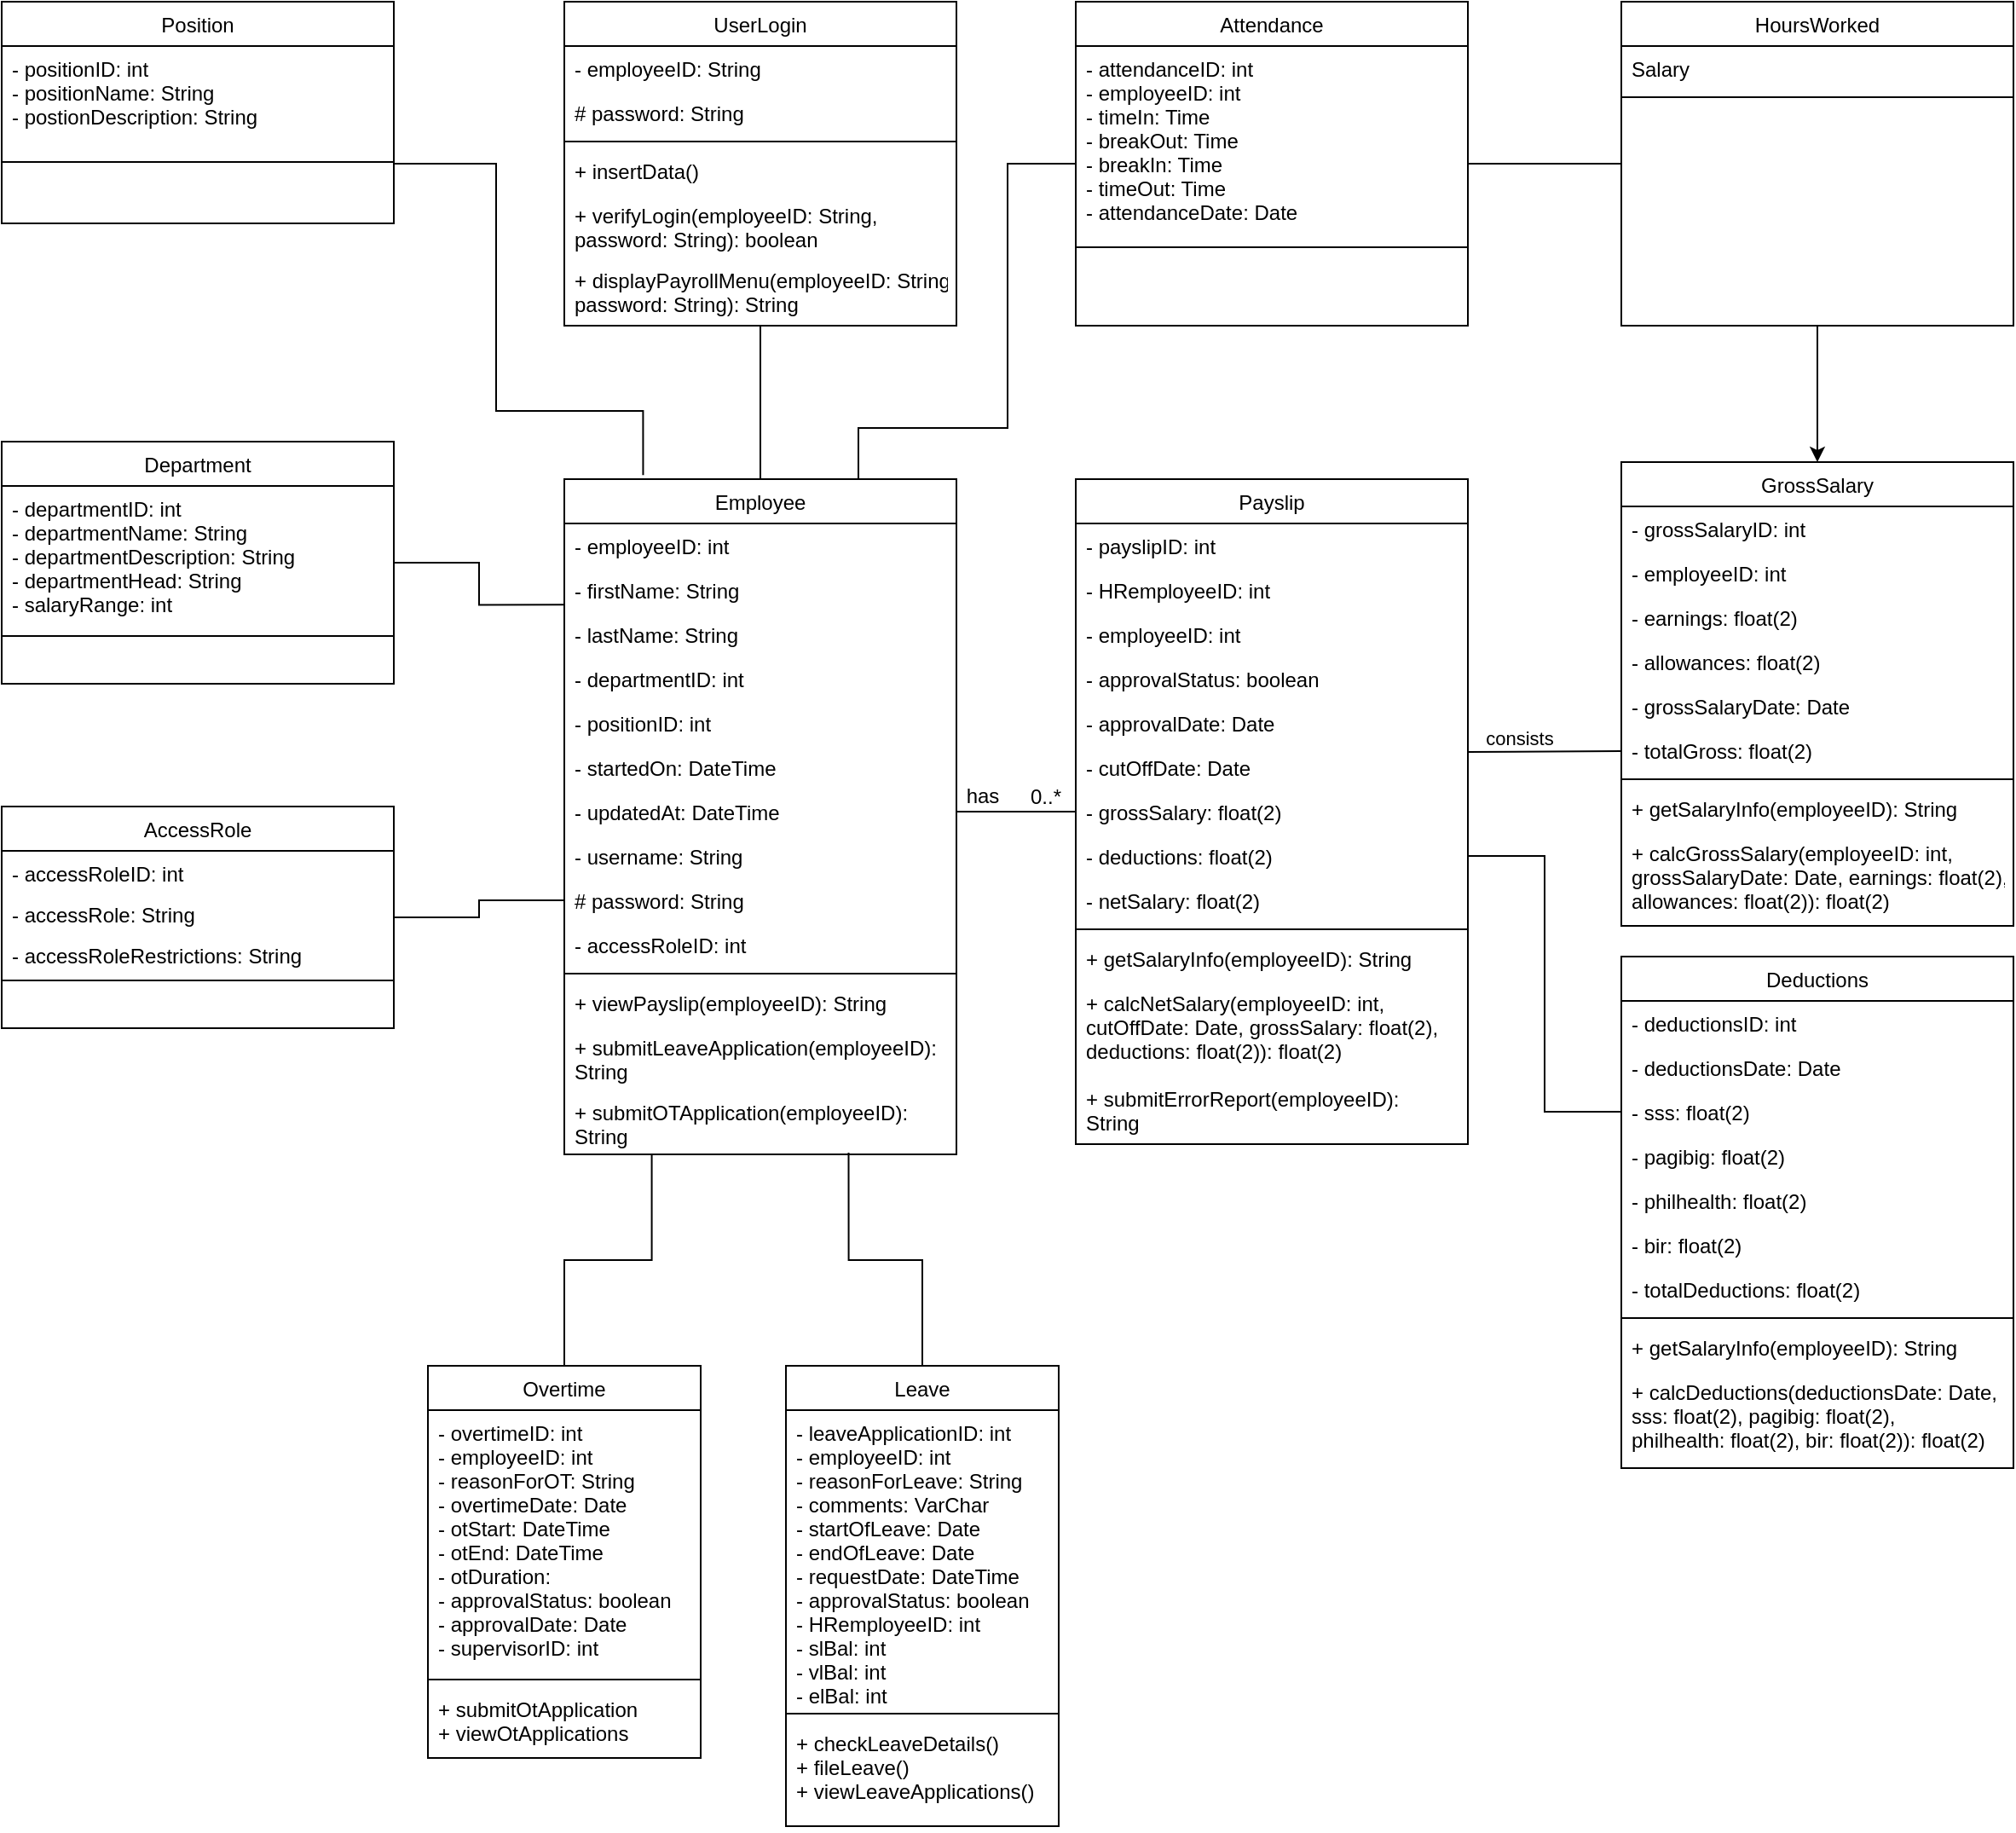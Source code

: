 <mxfile version="23.1.1" type="github">
  <diagram id="C5RBs43oDa-KdzZeNtuy" name="Page-1">
    <mxGraphModel dx="1443" dy="1530" grid="1" gridSize="10" guides="1" tooltips="1" connect="1" arrows="1" fold="1" page="1" pageScale="1" pageWidth="827" pageHeight="1169" math="0" shadow="0">
      <root>
        <mxCell id="WIyWlLk6GJQsqaUBKTNV-0" />
        <mxCell id="WIyWlLk6GJQsqaUBKTNV-1" parent="WIyWlLk6GJQsqaUBKTNV-0" />
        <mxCell id="zkfFHV4jXpPFQw0GAbJ--0" value="Employee" style="swimlane;fontStyle=0;align=center;verticalAlign=top;childLayout=stackLayout;horizontal=1;startSize=26;horizontalStack=0;resizeParent=1;resizeLast=0;collapsible=1;marginBottom=0;rounded=0;shadow=0;strokeWidth=1;" parent="WIyWlLk6GJQsqaUBKTNV-1" vertex="1">
          <mxGeometry x="150" y="120" width="230" height="396" as="geometry">
            <mxRectangle x="230" y="140" width="160" height="26" as="alternateBounds" />
          </mxGeometry>
        </mxCell>
        <mxCell id="zkfFHV4jXpPFQw0GAbJ--1" value="- employeeID: int" style="text;align=left;verticalAlign=top;spacingLeft=4;spacingRight=4;overflow=hidden;rotatable=0;points=[[0,0.5],[1,0.5]];portConstraint=eastwest;" parent="zkfFHV4jXpPFQw0GAbJ--0" vertex="1">
          <mxGeometry y="26" width="230" height="26" as="geometry" />
        </mxCell>
        <mxCell id="zkfFHV4jXpPFQw0GAbJ--2" value="- firstName: String" style="text;align=left;verticalAlign=top;spacingLeft=4;spacingRight=4;overflow=hidden;rotatable=0;points=[[0,0.5],[1,0.5]];portConstraint=eastwest;rounded=0;shadow=0;html=0;" parent="zkfFHV4jXpPFQw0GAbJ--0" vertex="1">
          <mxGeometry y="52" width="230" height="26" as="geometry" />
        </mxCell>
        <mxCell id="zkfFHV4jXpPFQw0GAbJ--3" value="- lastName: String" style="text;align=left;verticalAlign=top;spacingLeft=4;spacingRight=4;overflow=hidden;rotatable=0;points=[[0,0.5],[1,0.5]];portConstraint=eastwest;rounded=0;shadow=0;html=0;" parent="zkfFHV4jXpPFQw0GAbJ--0" vertex="1">
          <mxGeometry y="78" width="230" height="26" as="geometry" />
        </mxCell>
        <mxCell id="63dv5Mix3nnoArStRlTF-7" value="- departmentID: int" style="text;align=left;verticalAlign=top;spacingLeft=4;spacingRight=4;overflow=hidden;rotatable=0;points=[[0,0.5],[1,0.5]];portConstraint=eastwest;rounded=0;shadow=0;html=0;" parent="zkfFHV4jXpPFQw0GAbJ--0" vertex="1">
          <mxGeometry y="104" width="230" height="26" as="geometry" />
        </mxCell>
        <mxCell id="63dv5Mix3nnoArStRlTF-6" value="- positionID: int" style="text;align=left;verticalAlign=top;spacingLeft=4;spacingRight=4;overflow=hidden;rotatable=0;points=[[0,0.5],[1,0.5]];portConstraint=eastwest;rounded=0;shadow=0;html=0;" parent="zkfFHV4jXpPFQw0GAbJ--0" vertex="1">
          <mxGeometry y="130" width="230" height="26" as="geometry" />
        </mxCell>
        <mxCell id="63dv5Mix3nnoArStRlTF-4" value="- startedOn: DateTime" style="text;align=left;verticalAlign=top;spacingLeft=4;spacingRight=4;overflow=hidden;rotatable=0;points=[[0,0.5],[1,0.5]];portConstraint=eastwest;rounded=0;shadow=0;html=0;" parent="zkfFHV4jXpPFQw0GAbJ--0" vertex="1">
          <mxGeometry y="156" width="230" height="26" as="geometry" />
        </mxCell>
        <mxCell id="63dv5Mix3nnoArStRlTF-48" value="- updatedAt: DateTime" style="text;align=left;verticalAlign=top;spacingLeft=4;spacingRight=4;overflow=hidden;rotatable=0;points=[[0,0.5],[1,0.5]];portConstraint=eastwest;rounded=0;shadow=0;html=0;" parent="zkfFHV4jXpPFQw0GAbJ--0" vertex="1">
          <mxGeometry y="182" width="230" height="26" as="geometry" />
        </mxCell>
        <mxCell id="63dv5Mix3nnoArStRlTF-59" value="- username: String" style="text;align=left;verticalAlign=top;spacingLeft=4;spacingRight=4;overflow=hidden;rotatable=0;points=[[0,0.5],[1,0.5]];portConstraint=eastwest;rounded=0;shadow=0;html=0;" parent="zkfFHV4jXpPFQw0GAbJ--0" vertex="1">
          <mxGeometry y="208" width="230" height="26" as="geometry" />
        </mxCell>
        <mxCell id="63dv5Mix3nnoArStRlTF-60" value="# password: String" style="text;align=left;verticalAlign=top;spacingLeft=4;spacingRight=4;overflow=hidden;rotatable=0;points=[[0,0.5],[1,0.5]];portConstraint=eastwest;rounded=0;shadow=0;html=0;" parent="zkfFHV4jXpPFQw0GAbJ--0" vertex="1">
          <mxGeometry y="234" width="230" height="26" as="geometry" />
        </mxCell>
        <mxCell id="63dv5Mix3nnoArStRlTF-61" value="- accessRoleID: int" style="text;align=left;verticalAlign=top;spacingLeft=4;spacingRight=4;overflow=hidden;rotatable=0;points=[[0,0.5],[1,0.5]];portConstraint=eastwest;rounded=0;shadow=0;html=0;" parent="zkfFHV4jXpPFQw0GAbJ--0" vertex="1">
          <mxGeometry y="260" width="230" height="26" as="geometry" />
        </mxCell>
        <mxCell id="zkfFHV4jXpPFQw0GAbJ--4" value="" style="line;html=1;strokeWidth=1;align=left;verticalAlign=middle;spacingTop=-1;spacingLeft=3;spacingRight=3;rotatable=0;labelPosition=right;points=[];portConstraint=eastwest;" parent="zkfFHV4jXpPFQw0GAbJ--0" vertex="1">
          <mxGeometry y="286" width="230" height="8" as="geometry" />
        </mxCell>
        <mxCell id="zkfFHV4jXpPFQw0GAbJ--5" value="+ viewPayslip(employeeID): String" style="text;align=left;verticalAlign=top;spacingLeft=4;spacingRight=4;overflow=hidden;rotatable=0;points=[[0,0.5],[1,0.5]];portConstraint=eastwest;" parent="zkfFHV4jXpPFQw0GAbJ--0" vertex="1">
          <mxGeometry y="294" width="230" height="26" as="geometry" />
        </mxCell>
        <mxCell id="63dv5Mix3nnoArStRlTF-50" value="+ submitLeaveApplication(employeeID): &#xa;String" style="text;align=left;verticalAlign=top;spacingLeft=4;spacingRight=4;overflow=hidden;rotatable=0;points=[[0,0.5],[1,0.5]];portConstraint=eastwest;" parent="zkfFHV4jXpPFQw0GAbJ--0" vertex="1">
          <mxGeometry y="320" width="230" height="38" as="geometry" />
        </mxCell>
        <mxCell id="63dv5Mix3nnoArStRlTF-51" value="+ submitOTApplication(employeeID): &#xa;String" style="text;align=left;verticalAlign=top;spacingLeft=4;spacingRight=4;overflow=hidden;rotatable=0;points=[[0,0.5],[1,0.5]];portConstraint=eastwest;" parent="zkfFHV4jXpPFQw0GAbJ--0" vertex="1">
          <mxGeometry y="358" width="230" height="38" as="geometry" />
        </mxCell>
        <mxCell id="zkfFHV4jXpPFQw0GAbJ--6" value="Overtime" style="swimlane;fontStyle=0;align=center;verticalAlign=top;childLayout=stackLayout;horizontal=1;startSize=26;horizontalStack=0;resizeParent=1;resizeLast=0;collapsible=1;marginBottom=0;rounded=0;shadow=0;strokeWidth=1;" parent="WIyWlLk6GJQsqaUBKTNV-1" vertex="1">
          <mxGeometry x="70" y="640" width="160" height="230" as="geometry">
            <mxRectangle x="130" y="380" width="160" height="26" as="alternateBounds" />
          </mxGeometry>
        </mxCell>
        <mxCell id="zkfFHV4jXpPFQw0GAbJ--7" value="- overtimeID: int&#xa;- employeeID: int&#xa;- reasonForOT: String&#xa;- overtimeDate: Date&#xa;- otStart: DateTime&#xa;- otEnd: DateTime&#xa;- otDuration: &#xa;- approvalStatus: boolean&#xa;- approvalDate: Date&#xa;- supervisorID: int" style="text;align=left;verticalAlign=top;spacingLeft=4;spacingRight=4;overflow=hidden;rotatable=0;points=[[0,0.5],[1,0.5]];portConstraint=eastwest;" parent="zkfFHV4jXpPFQw0GAbJ--6" vertex="1">
          <mxGeometry y="26" width="160" height="154" as="geometry" />
        </mxCell>
        <mxCell id="zkfFHV4jXpPFQw0GAbJ--9" value="" style="line;html=1;strokeWidth=1;align=left;verticalAlign=middle;spacingTop=-1;spacingLeft=3;spacingRight=3;rotatable=0;labelPosition=right;points=[];portConstraint=eastwest;" parent="zkfFHV4jXpPFQw0GAbJ--6" vertex="1">
          <mxGeometry y="180" width="160" height="8" as="geometry" />
        </mxCell>
        <mxCell id="zkfFHV4jXpPFQw0GAbJ--10" value="+ submitOtApplication&#xa;+ viewOtApplications" style="text;align=left;verticalAlign=top;spacingLeft=4;spacingRight=4;overflow=hidden;rotatable=0;points=[[0,0.5],[1,0.5]];portConstraint=eastwest;fontStyle=0" parent="zkfFHV4jXpPFQw0GAbJ--6" vertex="1">
          <mxGeometry y="188" width="160" height="42" as="geometry" />
        </mxCell>
        <mxCell id="zkfFHV4jXpPFQw0GAbJ--13" value="Leave" style="swimlane;fontStyle=0;align=center;verticalAlign=top;childLayout=stackLayout;horizontal=1;startSize=26;horizontalStack=0;resizeParent=1;resizeLast=0;collapsible=1;marginBottom=0;rounded=0;shadow=0;strokeWidth=1;" parent="WIyWlLk6GJQsqaUBKTNV-1" vertex="1">
          <mxGeometry x="280" y="640" width="160" height="270" as="geometry">
            <mxRectangle x="340" y="380" width="170" height="26" as="alternateBounds" />
          </mxGeometry>
        </mxCell>
        <mxCell id="zkfFHV4jXpPFQw0GAbJ--14" value="- leaveApplicationID: int&#xa;- employeeID: int&#xa;- reasonForLeave: String&#xa;- comments: VarChar&#xa;- startOfLeave: Date&#xa;- endOfLeave: Date&#xa;- requestDate: DateTime&#xa;- approvalStatus: boolean&#xa;- HRemployeeID: int&#xa;- slBal: int&#xa;- vlBal: int&#xa;- elBal: int" style="text;align=left;verticalAlign=top;spacingLeft=4;spacingRight=4;overflow=hidden;rotatable=0;points=[[0,0.5],[1,0.5]];portConstraint=eastwest;" parent="zkfFHV4jXpPFQw0GAbJ--13" vertex="1">
          <mxGeometry y="26" width="160" height="174" as="geometry" />
        </mxCell>
        <mxCell id="zkfFHV4jXpPFQw0GAbJ--15" value="" style="line;html=1;strokeWidth=1;align=left;verticalAlign=middle;spacingTop=-1;spacingLeft=3;spacingRight=3;rotatable=0;labelPosition=right;points=[];portConstraint=eastwest;" parent="zkfFHV4jXpPFQw0GAbJ--13" vertex="1">
          <mxGeometry y="200" width="160" height="8" as="geometry" />
        </mxCell>
        <mxCell id="63dv5Mix3nnoArStRlTF-93" value="+ checkLeaveDetails()&#xa;+ fileLeave()&#xa;+ viewLeaveApplications()" style="text;align=left;verticalAlign=top;spacingLeft=4;spacingRight=4;overflow=hidden;rotatable=0;points=[[0,0.5],[1,0.5]];portConstraint=eastwest;" parent="zkfFHV4jXpPFQw0GAbJ--13" vertex="1">
          <mxGeometry y="208" width="160" height="62" as="geometry" />
        </mxCell>
        <mxCell id="zkfFHV4jXpPFQw0GAbJ--17" value="Payslip" style="swimlane;fontStyle=0;align=center;verticalAlign=top;childLayout=stackLayout;horizontal=1;startSize=26;horizontalStack=0;resizeParent=1;resizeLast=0;collapsible=1;marginBottom=0;rounded=0;shadow=0;strokeWidth=1;" parent="WIyWlLk6GJQsqaUBKTNV-1" vertex="1">
          <mxGeometry x="450" y="120" width="230" height="390" as="geometry">
            <mxRectangle x="550" y="140" width="160" height="26" as="alternateBounds" />
          </mxGeometry>
        </mxCell>
        <mxCell id="zkfFHV4jXpPFQw0GAbJ--18" value="- payslipID: int" style="text;align=left;verticalAlign=top;spacingLeft=4;spacingRight=4;overflow=hidden;rotatable=0;points=[[0,0.5],[1,0.5]];portConstraint=eastwest;" parent="zkfFHV4jXpPFQw0GAbJ--17" vertex="1">
          <mxGeometry y="26" width="230" height="26" as="geometry" />
        </mxCell>
        <mxCell id="63dv5Mix3nnoArStRlTF-10" value="- HRemployeeID: int" style="text;align=left;verticalAlign=top;spacingLeft=4;spacingRight=4;overflow=hidden;rotatable=0;points=[[0,0.5],[1,0.5]];portConstraint=eastwest;rounded=0;shadow=0;html=0;" parent="zkfFHV4jXpPFQw0GAbJ--17" vertex="1">
          <mxGeometry y="52" width="230" height="26" as="geometry" />
        </mxCell>
        <mxCell id="zkfFHV4jXpPFQw0GAbJ--19" value="- employeeID: int" style="text;align=left;verticalAlign=top;spacingLeft=4;spacingRight=4;overflow=hidden;rotatable=0;points=[[0,0.5],[1,0.5]];portConstraint=eastwest;rounded=0;shadow=0;html=0;" parent="zkfFHV4jXpPFQw0GAbJ--17" vertex="1">
          <mxGeometry y="78" width="230" height="26" as="geometry" />
        </mxCell>
        <mxCell id="63dv5Mix3nnoArStRlTF-8" value="- approvalStatus: boolean" style="text;align=left;verticalAlign=top;spacingLeft=4;spacingRight=4;overflow=hidden;rotatable=0;points=[[0,0.5],[1,0.5]];portConstraint=eastwest;rounded=0;shadow=0;html=0;" parent="zkfFHV4jXpPFQw0GAbJ--17" vertex="1">
          <mxGeometry y="104" width="230" height="26" as="geometry" />
        </mxCell>
        <mxCell id="63dv5Mix3nnoArStRlTF-9" value="- approvalDate: Date" style="text;align=left;verticalAlign=top;spacingLeft=4;spacingRight=4;overflow=hidden;rotatable=0;points=[[0,0.5],[1,0.5]];portConstraint=eastwest;rounded=0;shadow=0;html=0;" parent="zkfFHV4jXpPFQw0GAbJ--17" vertex="1">
          <mxGeometry y="130" width="230" height="26" as="geometry" />
        </mxCell>
        <mxCell id="zkfFHV4jXpPFQw0GAbJ--20" value="- cutOffDate: Date" style="text;align=left;verticalAlign=top;spacingLeft=4;spacingRight=4;overflow=hidden;rotatable=0;points=[[0,0.5],[1,0.5]];portConstraint=eastwest;rounded=0;shadow=0;html=0;" parent="zkfFHV4jXpPFQw0GAbJ--17" vertex="1">
          <mxGeometry y="156" width="230" height="26" as="geometry" />
        </mxCell>
        <mxCell id="zkfFHV4jXpPFQw0GAbJ--21" value="- grossSalary: float(2)" style="text;align=left;verticalAlign=top;spacingLeft=4;spacingRight=4;overflow=hidden;rotatable=0;points=[[0,0.5],[1,0.5]];portConstraint=eastwest;rounded=0;shadow=0;html=0;" parent="zkfFHV4jXpPFQw0GAbJ--17" vertex="1">
          <mxGeometry y="182" width="230" height="26" as="geometry" />
        </mxCell>
        <mxCell id="zkfFHV4jXpPFQw0GAbJ--22" value="- deductions: float(2)" style="text;align=left;verticalAlign=top;spacingLeft=4;spacingRight=4;overflow=hidden;rotatable=0;points=[[0,0.5],[1,0.5]];portConstraint=eastwest;rounded=0;shadow=0;html=0;" parent="zkfFHV4jXpPFQw0GAbJ--17" vertex="1">
          <mxGeometry y="208" width="230" height="26" as="geometry" />
        </mxCell>
        <mxCell id="63dv5Mix3nnoArStRlTF-47" value="- netSalary: float(2)" style="text;align=left;verticalAlign=top;spacingLeft=4;spacingRight=4;overflow=hidden;rotatable=0;points=[[0,0.5],[1,0.5]];portConstraint=eastwest;rounded=0;shadow=0;html=0;" parent="zkfFHV4jXpPFQw0GAbJ--17" vertex="1">
          <mxGeometry y="234" width="230" height="26" as="geometry" />
        </mxCell>
        <mxCell id="zkfFHV4jXpPFQw0GAbJ--23" value="" style="line;html=1;strokeWidth=1;align=left;verticalAlign=middle;spacingTop=-1;spacingLeft=3;spacingRight=3;rotatable=0;labelPosition=right;points=[];portConstraint=eastwest;" parent="zkfFHV4jXpPFQw0GAbJ--17" vertex="1">
          <mxGeometry y="260" width="230" height="8" as="geometry" />
        </mxCell>
        <mxCell id="zkfFHV4jXpPFQw0GAbJ--24" value="+ getSalaryInfo(employeeID): String" style="text;align=left;verticalAlign=top;spacingLeft=4;spacingRight=4;overflow=hidden;rotatable=0;points=[[0,0.5],[1,0.5]];portConstraint=eastwest;" parent="zkfFHV4jXpPFQw0GAbJ--17" vertex="1">
          <mxGeometry y="268" width="230" height="26" as="geometry" />
        </mxCell>
        <mxCell id="63dv5Mix3nnoArStRlTF-41" value="+ calcNetSalary(employeeID: int, &#xa;cutOffDate: Date, grossSalary: float(2), &#xa;deductions: float(2)): float(2)" style="text;align=left;verticalAlign=top;spacingLeft=4;spacingRight=4;overflow=hidden;rotatable=0;points=[[0,0.5],[1,0.5]];portConstraint=eastwest;" parent="zkfFHV4jXpPFQw0GAbJ--17" vertex="1">
          <mxGeometry y="294" width="230" height="56" as="geometry" />
        </mxCell>
        <mxCell id="63dv5Mix3nnoArStRlTF-53" value="+ submitErrorReport(employeeID): &#xa;String" style="text;align=left;verticalAlign=top;spacingLeft=4;spacingRight=4;overflow=hidden;rotatable=0;points=[[0,0.5],[1,0.5]];portConstraint=eastwest;" parent="zkfFHV4jXpPFQw0GAbJ--17" vertex="1">
          <mxGeometry y="350" width="230" height="40" as="geometry" />
        </mxCell>
        <mxCell id="zkfFHV4jXpPFQw0GAbJ--26" value="" style="endArrow=none;shadow=0;strokeWidth=1;rounded=0;endFill=0;edgeStyle=elbowEdgeStyle;elbow=vertical;" parent="WIyWlLk6GJQsqaUBKTNV-1" source="zkfFHV4jXpPFQw0GAbJ--0" target="zkfFHV4jXpPFQw0GAbJ--17" edge="1">
          <mxGeometry x="0.5" y="41" relative="1" as="geometry">
            <mxPoint x="380" y="192" as="sourcePoint" />
            <mxPoint x="540" y="192" as="targetPoint" />
            <mxPoint x="-40" y="32" as="offset" />
          </mxGeometry>
        </mxCell>
        <mxCell id="zkfFHV4jXpPFQw0GAbJ--27" value="" style="resizable=0;align=left;verticalAlign=bottom;labelBackgroundColor=none;fontSize=12;" parent="zkfFHV4jXpPFQw0GAbJ--26" connectable="0" vertex="1">
          <mxGeometry x="-1" relative="1" as="geometry">
            <mxPoint y="4" as="offset" />
          </mxGeometry>
        </mxCell>
        <mxCell id="zkfFHV4jXpPFQw0GAbJ--28" value="0..*" style="resizable=0;align=right;verticalAlign=bottom;labelBackgroundColor=none;fontSize=12;" parent="zkfFHV4jXpPFQw0GAbJ--26" connectable="0" vertex="1">
          <mxGeometry x="1" relative="1" as="geometry">
            <mxPoint x="-7" as="offset" />
          </mxGeometry>
        </mxCell>
        <mxCell id="zkfFHV4jXpPFQw0GAbJ--29" value="has" style="text;html=1;resizable=0;points=[];;align=center;verticalAlign=middle;labelBackgroundColor=none;rounded=0;shadow=0;strokeWidth=1;fontSize=12;" parent="zkfFHV4jXpPFQw0GAbJ--26" vertex="1" connectable="0">
          <mxGeometry x="0.5" y="49" relative="1" as="geometry">
            <mxPoint x="-38" y="40" as="offset" />
          </mxGeometry>
        </mxCell>
        <mxCell id="63dv5Mix3nnoArStRlTF-11" value="GrossSalary" style="swimlane;fontStyle=0;align=center;verticalAlign=top;childLayout=stackLayout;horizontal=1;startSize=26;horizontalStack=0;resizeParent=1;resizeLast=0;collapsible=1;marginBottom=0;rounded=0;shadow=0;strokeWidth=1;" parent="WIyWlLk6GJQsqaUBKTNV-1" vertex="1">
          <mxGeometry x="770" y="110" width="230" height="272" as="geometry">
            <mxRectangle x="550" y="140" width="160" height="26" as="alternateBounds" />
          </mxGeometry>
        </mxCell>
        <mxCell id="63dv5Mix3nnoArStRlTF-12" value="- grossSalaryID: int" style="text;align=left;verticalAlign=top;spacingLeft=4;spacingRight=4;overflow=hidden;rotatable=0;points=[[0,0.5],[1,0.5]];portConstraint=eastwest;" parent="63dv5Mix3nnoArStRlTF-11" vertex="1">
          <mxGeometry y="26" width="230" height="26" as="geometry" />
        </mxCell>
        <mxCell id="63dv5Mix3nnoArStRlTF-13" value="- employeeID: int" style="text;align=left;verticalAlign=top;spacingLeft=4;spacingRight=4;overflow=hidden;rotatable=0;points=[[0,0.5],[1,0.5]];portConstraint=eastwest;rounded=0;shadow=0;html=0;" parent="63dv5Mix3nnoArStRlTF-11" vertex="1">
          <mxGeometry y="52" width="230" height="26" as="geometry" />
        </mxCell>
        <mxCell id="63dv5Mix3nnoArStRlTF-14" value="- earnings: float(2)" style="text;align=left;verticalAlign=top;spacingLeft=4;spacingRight=4;overflow=hidden;rotatable=0;points=[[0,0.5],[1,0.5]];portConstraint=eastwest;rounded=0;shadow=0;html=0;" parent="63dv5Mix3nnoArStRlTF-11" vertex="1">
          <mxGeometry y="78" width="230" height="26" as="geometry" />
        </mxCell>
        <mxCell id="63dv5Mix3nnoArStRlTF-15" value="- allowances: float(2)" style="text;align=left;verticalAlign=top;spacingLeft=4;spacingRight=4;overflow=hidden;rotatable=0;points=[[0,0.5],[1,0.5]];portConstraint=eastwest;rounded=0;shadow=0;html=0;" parent="63dv5Mix3nnoArStRlTF-11" vertex="1">
          <mxGeometry y="104" width="230" height="26" as="geometry" />
        </mxCell>
        <mxCell id="63dv5Mix3nnoArStRlTF-16" value="- grossSalaryDate: Date" style="text;align=left;verticalAlign=top;spacingLeft=4;spacingRight=4;overflow=hidden;rotatable=0;points=[[0,0.5],[1,0.5]];portConstraint=eastwest;rounded=0;shadow=0;html=0;" parent="63dv5Mix3nnoArStRlTF-11" vertex="1">
          <mxGeometry y="130" width="230" height="26" as="geometry" />
        </mxCell>
        <mxCell id="63dv5Mix3nnoArStRlTF-43" value="- totalGross: float(2)" style="text;align=left;verticalAlign=top;spacingLeft=4;spacingRight=4;overflow=hidden;rotatable=0;points=[[0,0.5],[1,0.5]];portConstraint=eastwest;rounded=0;shadow=0;html=0;" parent="63dv5Mix3nnoArStRlTF-11" vertex="1">
          <mxGeometry y="156" width="230" height="26" as="geometry" />
        </mxCell>
        <mxCell id="63dv5Mix3nnoArStRlTF-20" value="" style="line;html=1;strokeWidth=1;align=left;verticalAlign=middle;spacingTop=-1;spacingLeft=3;spacingRight=3;rotatable=0;labelPosition=right;points=[];portConstraint=eastwest;" parent="63dv5Mix3nnoArStRlTF-11" vertex="1">
          <mxGeometry y="182" width="230" height="8" as="geometry" />
        </mxCell>
        <mxCell id="63dv5Mix3nnoArStRlTF-22" value="+ getSalaryInfo(employeeID): String" style="text;align=left;verticalAlign=top;spacingLeft=4;spacingRight=4;overflow=hidden;rotatable=0;points=[[0,0.5],[1,0.5]];portConstraint=eastwest;" parent="63dv5Mix3nnoArStRlTF-11" vertex="1">
          <mxGeometry y="190" width="230" height="26" as="geometry" />
        </mxCell>
        <mxCell id="63dv5Mix3nnoArStRlTF-21" value="+ calcGrossSalary(employeeID: int, &#xa;grossSalaryDate: Date, earnings: float(2), &#xa;allowances: float(2)): float(2)" style="text;align=left;verticalAlign=top;spacingLeft=4;spacingRight=4;overflow=hidden;rotatable=0;points=[[0,0.5],[1,0.5]];portConstraint=eastwest;" parent="63dv5Mix3nnoArStRlTF-11" vertex="1">
          <mxGeometry y="216" width="230" height="56" as="geometry" />
        </mxCell>
        <mxCell id="63dv5Mix3nnoArStRlTF-26" value="Deductions" style="swimlane;fontStyle=0;align=center;verticalAlign=top;childLayout=stackLayout;horizontal=1;startSize=26;horizontalStack=0;resizeParent=1;resizeLast=0;collapsible=1;marginBottom=0;rounded=0;shadow=0;strokeWidth=1;" parent="WIyWlLk6GJQsqaUBKTNV-1" vertex="1">
          <mxGeometry x="770" y="400" width="230" height="300" as="geometry">
            <mxRectangle x="550" y="140" width="160" height="26" as="alternateBounds" />
          </mxGeometry>
        </mxCell>
        <mxCell id="63dv5Mix3nnoArStRlTF-27" value="- deductionsID: int" style="text;align=left;verticalAlign=top;spacingLeft=4;spacingRight=4;overflow=hidden;rotatable=0;points=[[0,0.5],[1,0.5]];portConstraint=eastwest;" parent="63dv5Mix3nnoArStRlTF-26" vertex="1">
          <mxGeometry y="26" width="230" height="26" as="geometry" />
        </mxCell>
        <mxCell id="63dv5Mix3nnoArStRlTF-29" value="- deductionsDate: Date" style="text;align=left;verticalAlign=top;spacingLeft=4;spacingRight=4;overflow=hidden;rotatable=0;points=[[0,0.5],[1,0.5]];portConstraint=eastwest;rounded=0;shadow=0;html=0;" parent="63dv5Mix3nnoArStRlTF-26" vertex="1">
          <mxGeometry y="52" width="230" height="26" as="geometry" />
        </mxCell>
        <mxCell id="63dv5Mix3nnoArStRlTF-28" value="- sss: float(2)" style="text;align=left;verticalAlign=top;spacingLeft=4;spacingRight=4;overflow=hidden;rotatable=0;points=[[0,0.5],[1,0.5]];portConstraint=eastwest;rounded=0;shadow=0;html=0;" parent="63dv5Mix3nnoArStRlTF-26" vertex="1">
          <mxGeometry y="78" width="230" height="26" as="geometry" />
        </mxCell>
        <mxCell id="63dv5Mix3nnoArStRlTF-38" value="- pagibig: float(2)" style="text;align=left;verticalAlign=top;spacingLeft=4;spacingRight=4;overflow=hidden;rotatable=0;points=[[0,0.5],[1,0.5]];portConstraint=eastwest;rounded=0;shadow=0;html=0;" parent="63dv5Mix3nnoArStRlTF-26" vertex="1">
          <mxGeometry y="104" width="230" height="26" as="geometry" />
        </mxCell>
        <mxCell id="63dv5Mix3nnoArStRlTF-39" value="- philhealth: float(2)" style="text;align=left;verticalAlign=top;spacingLeft=4;spacingRight=4;overflow=hidden;rotatable=0;points=[[0,0.5],[1,0.5]];portConstraint=eastwest;rounded=0;shadow=0;html=0;" parent="63dv5Mix3nnoArStRlTF-26" vertex="1">
          <mxGeometry y="130" width="230" height="26" as="geometry" />
        </mxCell>
        <mxCell id="63dv5Mix3nnoArStRlTF-40" value="- bir: float(2)" style="text;align=left;verticalAlign=top;spacingLeft=4;spacingRight=4;overflow=hidden;rotatable=0;points=[[0,0.5],[1,0.5]];portConstraint=eastwest;rounded=0;shadow=0;html=0;" parent="63dv5Mix3nnoArStRlTF-26" vertex="1">
          <mxGeometry y="156" width="230" height="26" as="geometry" />
        </mxCell>
        <mxCell id="63dv5Mix3nnoArStRlTF-42" value="- totalDeductions: float(2)" style="text;align=left;verticalAlign=top;spacingLeft=4;spacingRight=4;overflow=hidden;rotatable=0;points=[[0,0.5],[1,0.5]];portConstraint=eastwest;rounded=0;shadow=0;html=0;" parent="63dv5Mix3nnoArStRlTF-26" vertex="1">
          <mxGeometry y="182" width="230" height="26" as="geometry" />
        </mxCell>
        <mxCell id="63dv5Mix3nnoArStRlTF-32" value="" style="line;html=1;strokeWidth=1;align=left;verticalAlign=middle;spacingTop=-1;spacingLeft=3;spacingRight=3;rotatable=0;labelPosition=right;points=[];portConstraint=eastwest;" parent="63dv5Mix3nnoArStRlTF-26" vertex="1">
          <mxGeometry y="208" width="230" height="8" as="geometry" />
        </mxCell>
        <mxCell id="63dv5Mix3nnoArStRlTF-33" value="+ getSalaryInfo(employeeID): String" style="text;align=left;verticalAlign=top;spacingLeft=4;spacingRight=4;overflow=hidden;rotatable=0;points=[[0,0.5],[1,0.5]];portConstraint=eastwest;" parent="63dv5Mix3nnoArStRlTF-26" vertex="1">
          <mxGeometry y="216" width="230" height="26" as="geometry" />
        </mxCell>
        <mxCell id="63dv5Mix3nnoArStRlTF-34" value="+ calcDeductions(deductionsDate: Date, &#xa;sss: float(2), pagibig: float(2), &#xa;philhealth: float(2), bir: float(2)): float(2)" style="text;align=left;verticalAlign=top;spacingLeft=4;spacingRight=4;overflow=hidden;rotatable=0;points=[[0,0.5],[1,0.5]];portConstraint=eastwest;" parent="63dv5Mix3nnoArStRlTF-26" vertex="1">
          <mxGeometry y="242" width="230" height="58" as="geometry" />
        </mxCell>
        <mxCell id="63dv5Mix3nnoArStRlTF-45" value="" style="edgeStyle=none;orthogonalLoop=1;jettySize=auto;html=1;rounded=0;endArrow=none;endFill=0;" parent="WIyWlLk6GJQsqaUBKTNV-1" target="63dv5Mix3nnoArStRlTF-43" edge="1">
          <mxGeometry width="80" relative="1" as="geometry">
            <mxPoint x="680" y="280" as="sourcePoint" />
            <mxPoint x="760" y="280" as="targetPoint" />
            <Array as="points" />
          </mxGeometry>
        </mxCell>
        <mxCell id="63dv5Mix3nnoArStRlTF-46" value="consists" style="edgeLabel;html=1;align=center;verticalAlign=middle;resizable=0;points=[];" parent="63dv5Mix3nnoArStRlTF-45" vertex="1" connectable="0">
          <mxGeometry x="-0.374" y="2" relative="1" as="geometry">
            <mxPoint x="2" y="-6" as="offset" />
          </mxGeometry>
        </mxCell>
        <mxCell id="63dv5Mix3nnoArStRlTF-68" style="edgeStyle=orthogonalEdgeStyle;rounded=0;orthogonalLoop=1;jettySize=auto;html=1;exitX=0.5;exitY=1;exitDx=0;exitDy=0;entryX=0.5;entryY=0;entryDx=0;entryDy=0;endArrow=none;endFill=0;" parent="WIyWlLk6GJQsqaUBKTNV-1" source="63dv5Mix3nnoArStRlTF-56" target="zkfFHV4jXpPFQw0GAbJ--0" edge="1">
          <mxGeometry relative="1" as="geometry" />
        </mxCell>
        <mxCell id="63dv5Mix3nnoArStRlTF-56" value="UserLogin" style="swimlane;fontStyle=0;align=center;verticalAlign=top;childLayout=stackLayout;horizontal=1;startSize=26;horizontalStack=0;resizeParent=1;resizeLast=0;collapsible=1;marginBottom=0;rounded=0;shadow=0;strokeWidth=1;" parent="WIyWlLk6GJQsqaUBKTNV-1" vertex="1">
          <mxGeometry x="150" y="-160" width="230" height="190" as="geometry">
            <mxRectangle x="340" y="380" width="170" height="26" as="alternateBounds" />
          </mxGeometry>
        </mxCell>
        <mxCell id="63dv5Mix3nnoArStRlTF-57" value="- employeeID: String" style="text;align=left;verticalAlign=top;spacingLeft=4;spacingRight=4;overflow=hidden;rotatable=0;points=[[0,0.5],[1,0.5]];portConstraint=eastwest;" parent="63dv5Mix3nnoArStRlTF-56" vertex="1">
          <mxGeometry y="26" width="230" height="26" as="geometry" />
        </mxCell>
        <mxCell id="63dv5Mix3nnoArStRlTF-62" value="# password: String" style="text;align=left;verticalAlign=top;spacingLeft=4;spacingRight=4;overflow=hidden;rotatable=0;points=[[0,0.5],[1,0.5]];portConstraint=eastwest;" parent="63dv5Mix3nnoArStRlTF-56" vertex="1">
          <mxGeometry y="52" width="230" height="26" as="geometry" />
        </mxCell>
        <mxCell id="63dv5Mix3nnoArStRlTF-58" value="" style="line;html=1;strokeWidth=1;align=left;verticalAlign=middle;spacingTop=-1;spacingLeft=3;spacingRight=3;rotatable=0;labelPosition=right;points=[];portConstraint=eastwest;" parent="63dv5Mix3nnoArStRlTF-56" vertex="1">
          <mxGeometry y="78" width="230" height="8" as="geometry" />
        </mxCell>
        <mxCell id="63dv5Mix3nnoArStRlTF-64" value="+ insertData()" style="text;align=left;verticalAlign=top;spacingLeft=4;spacingRight=4;overflow=hidden;rotatable=0;points=[[0,0.5],[1,0.5]];portConstraint=eastwest;" parent="63dv5Mix3nnoArStRlTF-56" vertex="1">
          <mxGeometry y="86" width="230" height="26" as="geometry" />
        </mxCell>
        <mxCell id="63dv5Mix3nnoArStRlTF-65" value="+ verifyLogin(employeeID: String, &#xa;password: String): boolean" style="text;align=left;verticalAlign=top;spacingLeft=4;spacingRight=4;overflow=hidden;rotatable=0;points=[[0,0.5],[1,0.5]];portConstraint=eastwest;" parent="63dv5Mix3nnoArStRlTF-56" vertex="1">
          <mxGeometry y="112" width="230" height="38" as="geometry" />
        </mxCell>
        <mxCell id="63dv5Mix3nnoArStRlTF-63" value="+ displayPayrollMenu(employeeID: String,&#xa;password: String): String" style="text;align=left;verticalAlign=top;spacingLeft=4;spacingRight=4;overflow=hidden;rotatable=0;points=[[0,0.5],[1,0.5]];portConstraint=eastwest;" parent="63dv5Mix3nnoArStRlTF-56" vertex="1">
          <mxGeometry y="150" width="230" height="34" as="geometry" />
        </mxCell>
        <mxCell id="63dv5Mix3nnoArStRlTF-79" style="edgeStyle=orthogonalEdgeStyle;rounded=0;orthogonalLoop=1;jettySize=auto;html=1;exitX=0;exitY=0.5;exitDx=0;exitDy=0;entryX=0.75;entryY=0;entryDx=0;entryDy=0;endArrow=none;endFill=0;" parent="WIyWlLk6GJQsqaUBKTNV-1" source="63dv5Mix3nnoArStRlTF-69" target="zkfFHV4jXpPFQw0GAbJ--0" edge="1">
          <mxGeometry relative="1" as="geometry">
            <Array as="points">
              <mxPoint x="410" y="-65" />
              <mxPoint x="410" y="90" />
              <mxPoint x="323" y="90" />
            </Array>
          </mxGeometry>
        </mxCell>
        <mxCell id="63dv5Mix3nnoArStRlTF-69" value="Attendance" style="swimlane;fontStyle=0;align=center;verticalAlign=top;childLayout=stackLayout;horizontal=1;startSize=26;horizontalStack=0;resizeParent=1;resizeLast=0;collapsible=1;marginBottom=0;rounded=0;shadow=0;strokeWidth=1;" parent="WIyWlLk6GJQsqaUBKTNV-1" vertex="1">
          <mxGeometry x="450" y="-160" width="230" height="190" as="geometry">
            <mxRectangle x="340" y="380" width="170" height="26" as="alternateBounds" />
          </mxGeometry>
        </mxCell>
        <mxCell id="63dv5Mix3nnoArStRlTF-70" value="- attendanceID: int&#xa;- employeeID: int&#xa;- timeIn: Time&#xa;- breakOut: Time&#xa;- breakIn: Time&#xa;- timeOut: Time&#xa;- attendanceDate: Date" style="text;align=left;verticalAlign=top;spacingLeft=4;spacingRight=4;overflow=hidden;rotatable=0;points=[[0,0.5],[1,0.5]];portConstraint=eastwest;" parent="63dv5Mix3nnoArStRlTF-69" vertex="1">
          <mxGeometry y="26" width="230" height="114" as="geometry" />
        </mxCell>
        <mxCell id="63dv5Mix3nnoArStRlTF-71" value="" style="line;html=1;strokeWidth=1;align=left;verticalAlign=middle;spacingTop=-1;spacingLeft=3;spacingRight=3;rotatable=0;labelPosition=right;points=[];portConstraint=eastwest;" parent="63dv5Mix3nnoArStRlTF-69" vertex="1">
          <mxGeometry y="140" width="230" height="8" as="geometry" />
        </mxCell>
        <mxCell id="63dv5Mix3nnoArStRlTF-78" style="edgeStyle=orthogonalEdgeStyle;rounded=0;orthogonalLoop=1;jettySize=auto;html=1;exitX=0;exitY=0.5;exitDx=0;exitDy=0;entryX=1;entryY=0.5;entryDx=0;entryDy=0;endArrow=none;endFill=0;" parent="WIyWlLk6GJQsqaUBKTNV-1" source="63dv5Mix3nnoArStRlTF-72" target="63dv5Mix3nnoArStRlTF-69" edge="1">
          <mxGeometry relative="1" as="geometry" />
        </mxCell>
        <mxCell id="63dv5Mix3nnoArStRlTF-98" style="edgeStyle=orthogonalEdgeStyle;rounded=0;orthogonalLoop=1;jettySize=auto;html=1;exitX=0.5;exitY=1;exitDx=0;exitDy=0;entryX=0.5;entryY=0;entryDx=0;entryDy=0;" parent="WIyWlLk6GJQsqaUBKTNV-1" source="63dv5Mix3nnoArStRlTF-72" target="63dv5Mix3nnoArStRlTF-11" edge="1">
          <mxGeometry relative="1" as="geometry" />
        </mxCell>
        <mxCell id="63dv5Mix3nnoArStRlTF-72" value="HoursWorked" style="swimlane;fontStyle=0;align=center;verticalAlign=top;childLayout=stackLayout;horizontal=1;startSize=26;horizontalStack=0;resizeParent=1;resizeLast=0;collapsible=1;marginBottom=0;rounded=0;shadow=0;strokeWidth=1;" parent="WIyWlLk6GJQsqaUBKTNV-1" vertex="1">
          <mxGeometry x="770" y="-160" width="230" height="190" as="geometry">
            <mxRectangle x="340" y="380" width="170" height="26" as="alternateBounds" />
          </mxGeometry>
        </mxCell>
        <mxCell id="63dv5Mix3nnoArStRlTF-73" value="Salary" style="text;align=left;verticalAlign=top;spacingLeft=4;spacingRight=4;overflow=hidden;rotatable=0;points=[[0,0.5],[1,0.5]];portConstraint=eastwest;" parent="63dv5Mix3nnoArStRlTF-72" vertex="1">
          <mxGeometry y="26" width="230" height="26" as="geometry" />
        </mxCell>
        <mxCell id="63dv5Mix3nnoArStRlTF-74" value="" style="line;html=1;strokeWidth=1;align=left;verticalAlign=middle;spacingTop=-1;spacingLeft=3;spacingRight=3;rotatable=0;labelPosition=right;points=[];portConstraint=eastwest;" parent="63dv5Mix3nnoArStRlTF-72" vertex="1">
          <mxGeometry y="52" width="230" height="8" as="geometry" />
        </mxCell>
        <mxCell id="63dv5Mix3nnoArStRlTF-75" style="edgeStyle=orthogonalEdgeStyle;rounded=0;orthogonalLoop=1;jettySize=auto;html=1;exitX=0.5;exitY=0;exitDx=0;exitDy=0;entryX=0.223;entryY=0.992;entryDx=0;entryDy=0;entryPerimeter=0;endArrow=none;endFill=0;" parent="WIyWlLk6GJQsqaUBKTNV-1" source="zkfFHV4jXpPFQw0GAbJ--6" target="63dv5Mix3nnoArStRlTF-51" edge="1">
          <mxGeometry relative="1" as="geometry" />
        </mxCell>
        <mxCell id="63dv5Mix3nnoArStRlTF-77" style="edgeStyle=orthogonalEdgeStyle;rounded=0;orthogonalLoop=1;jettySize=auto;html=1;exitX=0.5;exitY=0;exitDx=0;exitDy=0;entryX=0.725;entryY=0.975;entryDx=0;entryDy=0;entryPerimeter=0;endArrow=none;endFill=0;" parent="WIyWlLk6GJQsqaUBKTNV-1" source="zkfFHV4jXpPFQw0GAbJ--13" target="63dv5Mix3nnoArStRlTF-51" edge="1">
          <mxGeometry relative="1" as="geometry" />
        </mxCell>
        <mxCell id="63dv5Mix3nnoArStRlTF-80" value="Position" style="swimlane;fontStyle=0;align=center;verticalAlign=top;childLayout=stackLayout;horizontal=1;startSize=26;horizontalStack=0;resizeParent=1;resizeLast=0;collapsible=1;marginBottom=0;rounded=0;shadow=0;strokeWidth=1;" parent="WIyWlLk6GJQsqaUBKTNV-1" vertex="1">
          <mxGeometry x="-180" y="-160" width="230" height="130" as="geometry">
            <mxRectangle x="340" y="380" width="170" height="26" as="alternateBounds" />
          </mxGeometry>
        </mxCell>
        <mxCell id="63dv5Mix3nnoArStRlTF-81" value="- positionID: int&#xa;- positionName: String&#xa;- postionDescription: String" style="text;align=left;verticalAlign=top;spacingLeft=4;spacingRight=4;overflow=hidden;rotatable=0;points=[[0,0.5],[1,0.5]];portConstraint=eastwest;" parent="63dv5Mix3nnoArStRlTF-80" vertex="1">
          <mxGeometry y="26" width="230" height="64" as="geometry" />
        </mxCell>
        <mxCell id="63dv5Mix3nnoArStRlTF-82" value="" style="line;html=1;strokeWidth=1;align=left;verticalAlign=middle;spacingTop=-1;spacingLeft=3;spacingRight=3;rotatable=0;labelPosition=right;points=[];portConstraint=eastwest;" parent="63dv5Mix3nnoArStRlTF-80" vertex="1">
          <mxGeometry y="90" width="230" height="8" as="geometry" />
        </mxCell>
        <mxCell id="63dv5Mix3nnoArStRlTF-83" value="Department" style="swimlane;fontStyle=0;align=center;verticalAlign=top;childLayout=stackLayout;horizontal=1;startSize=26;horizontalStack=0;resizeParent=1;resizeLast=0;collapsible=1;marginBottom=0;rounded=0;shadow=0;strokeWidth=1;" parent="WIyWlLk6GJQsqaUBKTNV-1" vertex="1">
          <mxGeometry x="-180" y="98" width="230" height="142" as="geometry">
            <mxRectangle x="340" y="380" width="170" height="26" as="alternateBounds" />
          </mxGeometry>
        </mxCell>
        <mxCell id="63dv5Mix3nnoArStRlTF-84" value="- departmentID: int&#xa;- departmentName: String&#xa;- departmentDescription: String&#xa;- departmentHead: String&#xa;- salaryRange: int" style="text;align=left;verticalAlign=top;spacingLeft=4;spacingRight=4;overflow=hidden;rotatable=0;points=[[0,0.5],[1,0.5]];portConstraint=eastwest;" parent="63dv5Mix3nnoArStRlTF-83" vertex="1">
          <mxGeometry y="26" width="230" height="84" as="geometry" />
        </mxCell>
        <mxCell id="63dv5Mix3nnoArStRlTF-85" value="" style="line;html=1;strokeWidth=1;align=left;verticalAlign=middle;spacingTop=-1;spacingLeft=3;spacingRight=3;rotatable=0;labelPosition=right;points=[];portConstraint=eastwest;" parent="63dv5Mix3nnoArStRlTF-83" vertex="1">
          <mxGeometry y="110" width="230" height="8" as="geometry" />
        </mxCell>
        <mxCell id="63dv5Mix3nnoArStRlTF-92" style="edgeStyle=orthogonalEdgeStyle;rounded=0;orthogonalLoop=1;jettySize=auto;html=1;exitX=1;exitY=0.5;exitDx=0;exitDy=0;entryX=0;entryY=0.5;entryDx=0;entryDy=0;endArrow=none;endFill=0;" parent="WIyWlLk6GJQsqaUBKTNV-1" source="63dv5Mix3nnoArStRlTF-86" target="63dv5Mix3nnoArStRlTF-60" edge="1">
          <mxGeometry relative="1" as="geometry" />
        </mxCell>
        <mxCell id="63dv5Mix3nnoArStRlTF-86" value="AccessRole" style="swimlane;fontStyle=0;align=center;verticalAlign=top;childLayout=stackLayout;horizontal=1;startSize=26;horizontalStack=0;resizeParent=1;resizeLast=0;collapsible=1;marginBottom=0;rounded=0;shadow=0;strokeWidth=1;" parent="WIyWlLk6GJQsqaUBKTNV-1" vertex="1">
          <mxGeometry x="-180" y="312" width="230" height="130" as="geometry">
            <mxRectangle x="340" y="380" width="170" height="26" as="alternateBounds" />
          </mxGeometry>
        </mxCell>
        <mxCell id="63dv5Mix3nnoArStRlTF-87" value="- accessRoleID: int&#xa;" style="text;align=left;verticalAlign=top;spacingLeft=4;spacingRight=4;overflow=hidden;rotatable=0;points=[[0,0.5],[1,0.5]];portConstraint=eastwest;" parent="63dv5Mix3nnoArStRlTF-86" vertex="1">
          <mxGeometry y="26" width="230" height="24" as="geometry" />
        </mxCell>
        <mxCell id="CtrfCP-DVaQf_QaSs1Me-1" value="- accessRole: String" style="text;align=left;verticalAlign=top;spacingLeft=4;spacingRight=4;overflow=hidden;rotatable=0;points=[[0,0.5],[1,0.5]];portConstraint=eastwest;" vertex="1" parent="63dv5Mix3nnoArStRlTF-86">
          <mxGeometry y="50" width="230" height="24" as="geometry" />
        </mxCell>
        <mxCell id="CtrfCP-DVaQf_QaSs1Me-2" value="- accessRoleRestrictions: String" style="text;align=left;verticalAlign=top;spacingLeft=4;spacingRight=4;overflow=hidden;rotatable=0;points=[[0,0.5],[1,0.5]];portConstraint=eastwest;" vertex="1" parent="63dv5Mix3nnoArStRlTF-86">
          <mxGeometry y="74" width="230" height="24" as="geometry" />
        </mxCell>
        <mxCell id="63dv5Mix3nnoArStRlTF-88" value="" style="line;html=1;strokeWidth=1;align=left;verticalAlign=middle;spacingTop=-1;spacingLeft=3;spacingRight=3;rotatable=0;labelPosition=right;points=[];portConstraint=eastwest;" parent="63dv5Mix3nnoArStRlTF-86" vertex="1">
          <mxGeometry y="98" width="230" height="8" as="geometry" />
        </mxCell>
        <mxCell id="63dv5Mix3nnoArStRlTF-90" style="edgeStyle=orthogonalEdgeStyle;rounded=0;orthogonalLoop=1;jettySize=auto;html=1;exitX=1;exitY=0.5;exitDx=0;exitDy=0;entryX=0.201;entryY=-0.006;entryDx=0;entryDy=0;entryPerimeter=0;endArrow=none;endFill=0;" parent="WIyWlLk6GJQsqaUBKTNV-1" source="63dv5Mix3nnoArStRlTF-80" target="zkfFHV4jXpPFQw0GAbJ--0" edge="1">
          <mxGeometry relative="1" as="geometry">
            <Array as="points">
              <mxPoint x="110" y="-65" />
              <mxPoint x="110" y="80" />
              <mxPoint x="196" y="80" />
            </Array>
          </mxGeometry>
        </mxCell>
        <mxCell id="63dv5Mix3nnoArStRlTF-91" style="edgeStyle=orthogonalEdgeStyle;rounded=0;orthogonalLoop=1;jettySize=auto;html=1;exitX=1;exitY=0.5;exitDx=0;exitDy=0;entryX=0.001;entryY=-0.167;entryDx=0;entryDy=0;entryPerimeter=0;endArrow=none;endFill=0;" parent="WIyWlLk6GJQsqaUBKTNV-1" source="63dv5Mix3nnoArStRlTF-83" target="zkfFHV4jXpPFQw0GAbJ--3" edge="1">
          <mxGeometry relative="1" as="geometry" />
        </mxCell>
        <mxCell id="63dv5Mix3nnoArStRlTF-99" style="edgeStyle=orthogonalEdgeStyle;rounded=0;orthogonalLoop=1;jettySize=auto;html=1;exitX=0;exitY=0.5;exitDx=0;exitDy=0;entryX=1;entryY=0.5;entryDx=0;entryDy=0;endArrow=none;endFill=0;" parent="WIyWlLk6GJQsqaUBKTNV-1" source="63dv5Mix3nnoArStRlTF-28" target="zkfFHV4jXpPFQw0GAbJ--22" edge="1">
          <mxGeometry relative="1" as="geometry" />
        </mxCell>
      </root>
    </mxGraphModel>
  </diagram>
</mxfile>
